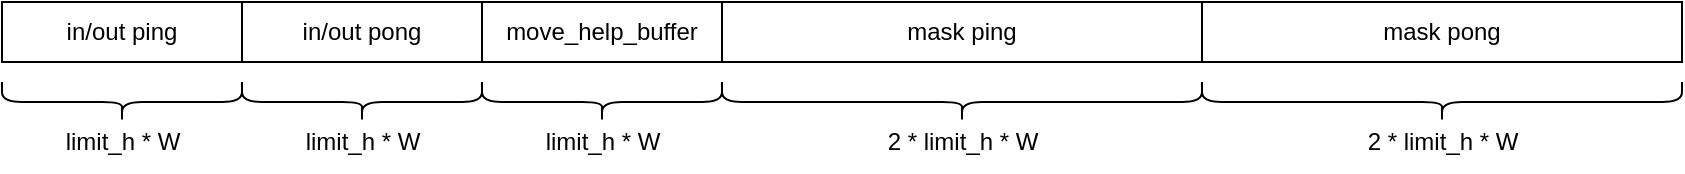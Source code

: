 <mxfile version="20.8.3" type="github">
  <diagram id="R2lEEEUBdFMjLlhIrx00" name="Page-1">
    <mxGraphModel dx="1369" dy="779" grid="1" gridSize="10" guides="1" tooltips="1" connect="1" arrows="1" fold="1" page="1" pageScale="1" pageWidth="827" pageHeight="1169" math="0" shadow="0" extFonts="Permanent Marker^https://fonts.googleapis.com/css?family=Permanent+Marker">
      <root>
        <mxCell id="0" />
        <mxCell id="1" parent="0" />
        <mxCell id="HOGpOEGLaPJS2I5twodv-1" value="in/out ping" style="rounded=0;whiteSpace=wrap;html=1;" vertex="1" parent="1">
          <mxGeometry x="160" y="280" width="120" height="30" as="geometry" />
        </mxCell>
        <mxCell id="HOGpOEGLaPJS2I5twodv-3" value="in/out pong" style="rounded=0;whiteSpace=wrap;html=1;" vertex="1" parent="1">
          <mxGeometry x="280" y="280" width="120" height="30" as="geometry" />
        </mxCell>
        <mxCell id="HOGpOEGLaPJS2I5twodv-6" value="mask ping" style="rounded=0;whiteSpace=wrap;html=1;" vertex="1" parent="1">
          <mxGeometry x="520" y="280" width="240" height="30" as="geometry" />
        </mxCell>
        <mxCell id="HOGpOEGLaPJS2I5twodv-7" value="mask pong" style="rounded=0;whiteSpace=wrap;html=1;" vertex="1" parent="1">
          <mxGeometry x="760" y="280" width="240" height="30" as="geometry" />
        </mxCell>
        <mxCell id="HOGpOEGLaPJS2I5twodv-8" value="move_help_buffer" style="rounded=0;whiteSpace=wrap;html=1;" vertex="1" parent="1">
          <mxGeometry x="400" y="280" width="120" height="30" as="geometry" />
        </mxCell>
        <mxCell id="HOGpOEGLaPJS2I5twodv-9" value="" style="shape=curlyBracket;whiteSpace=wrap;html=1;rounded=1;flipH=1;labelPosition=right;verticalLabelPosition=middle;align=left;verticalAlign=middle;rotation=90;" vertex="1" parent="1">
          <mxGeometry x="210" y="270" width="20" height="120" as="geometry" />
        </mxCell>
        <mxCell id="HOGpOEGLaPJS2I5twodv-12" value="limit_h * W" style="text;html=1;align=center;verticalAlign=middle;resizable=0;points=[];autosize=1;strokeColor=none;fillColor=none;" vertex="1" parent="1">
          <mxGeometry x="180" y="335" width="80" height="30" as="geometry" />
        </mxCell>
        <mxCell id="HOGpOEGLaPJS2I5twodv-13" value="" style="shape=curlyBracket;whiteSpace=wrap;html=1;rounded=1;flipH=1;labelPosition=right;verticalLabelPosition=middle;align=left;verticalAlign=middle;rotation=90;" vertex="1" parent="1">
          <mxGeometry x="330" y="270" width="20" height="120" as="geometry" />
        </mxCell>
        <mxCell id="HOGpOEGLaPJS2I5twodv-14" value="" style="shape=curlyBracket;whiteSpace=wrap;html=1;rounded=1;flipH=1;labelPosition=right;verticalLabelPosition=middle;align=left;verticalAlign=middle;rotation=90;" vertex="1" parent="1">
          <mxGeometry x="450" y="270" width="20" height="120" as="geometry" />
        </mxCell>
        <mxCell id="HOGpOEGLaPJS2I5twodv-15" value="limit_h * W" style="text;html=1;align=center;verticalAlign=middle;resizable=0;points=[];autosize=1;strokeColor=none;fillColor=none;" vertex="1" parent="1">
          <mxGeometry x="300" y="335" width="80" height="30" as="geometry" />
        </mxCell>
        <mxCell id="HOGpOEGLaPJS2I5twodv-16" value="limit_h * W" style="text;html=1;align=center;verticalAlign=middle;resizable=0;points=[];autosize=1;strokeColor=none;fillColor=none;" vertex="1" parent="1">
          <mxGeometry x="420" y="335" width="80" height="30" as="geometry" />
        </mxCell>
        <mxCell id="HOGpOEGLaPJS2I5twodv-17" value="" style="shape=curlyBracket;whiteSpace=wrap;html=1;rounded=1;flipH=1;labelPosition=right;verticalLabelPosition=middle;align=left;verticalAlign=middle;rotation=90;" vertex="1" parent="1">
          <mxGeometry x="630" y="210" width="20" height="240" as="geometry" />
        </mxCell>
        <mxCell id="HOGpOEGLaPJS2I5twodv-18" value="2 * limit_h * W" style="text;html=1;align=center;verticalAlign=middle;resizable=0;points=[];autosize=1;strokeColor=none;fillColor=none;" vertex="1" parent="1">
          <mxGeometry x="590" y="335" width="100" height="30" as="geometry" />
        </mxCell>
        <mxCell id="HOGpOEGLaPJS2I5twodv-19" value="2 * limit_h * W" style="text;html=1;align=center;verticalAlign=middle;resizable=0;points=[];autosize=1;strokeColor=none;fillColor=none;" vertex="1" parent="1">
          <mxGeometry x="830" y="335" width="100" height="30" as="geometry" />
        </mxCell>
        <mxCell id="HOGpOEGLaPJS2I5twodv-20" value="" style="shape=curlyBracket;whiteSpace=wrap;html=1;rounded=1;flipH=1;labelPosition=right;verticalLabelPosition=middle;align=left;verticalAlign=middle;rotation=90;" vertex="1" parent="1">
          <mxGeometry x="870" y="210" width="20" height="240" as="geometry" />
        </mxCell>
      </root>
    </mxGraphModel>
  </diagram>
</mxfile>

